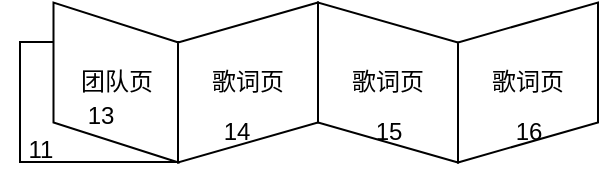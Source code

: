 <mxfile>
    <diagram id="AfgVbZnFRUw6qyYt4fwU" name="Page-1">
        <mxGraphModel dx="878" dy="587" grid="1" gridSize="10" guides="1" tooltips="1" connect="1" arrows="1" fold="1" page="1" pageScale="1" pageWidth="850" pageHeight="1100" background="#ffffff" math="0" shadow="0">
            <root>
                <mxCell id="0"/>
                <mxCell id="1" parent="0"/>
                <mxCell id="15" value="" style="rounded=0;whiteSpace=wrap;html=1;fillColor=none;" vertex="1" parent="1">
                    <mxGeometry x="40" y="171" width="79" height="60" as="geometry"/>
                </mxCell>
                <mxCell id="4" value="团队页" style="shape=parallelogram;perimeter=parallelogramPerimeter;whiteSpace=wrap;html=1;fixedSize=1;rotation=90;direction=west;fillColor=default;horizontal=0;" vertex="1" parent="1">
                    <mxGeometry x="48" y="160" width="80" height="62.5" as="geometry"/>
                </mxCell>
                <mxCell id="8" value="歌词页" style="shape=parallelogram;perimeter=parallelogramPerimeter;whiteSpace=wrap;html=1;fixedSize=1;rotation=90;direction=east;flipV=1;horizontal=0;" vertex="1" parent="1">
                    <mxGeometry x="114" y="156.25" width="80" height="70" as="geometry"/>
                </mxCell>
                <mxCell id="9" value="歌词页" style="shape=parallelogram;perimeter=parallelogramPerimeter;whiteSpace=wrap;html=1;fixedSize=1;rotation=90;direction=west;horizontal=0;" vertex="1" parent="1">
                    <mxGeometry x="184" y="156.25" width="80" height="70" as="geometry"/>
                </mxCell>
                <mxCell id="11" value="歌词页" style="shape=parallelogram;perimeter=parallelogramPerimeter;whiteSpace=wrap;html=1;fixedSize=1;rotation=90;direction=west;flipV=1;horizontal=0;" vertex="1" parent="1">
                    <mxGeometry x="254" y="156.25" width="80" height="70" as="geometry"/>
                </mxCell>
                <mxCell id="16" value="14" style="text;html=1;align=center;verticalAlign=middle;resizable=0;points=[];autosize=1;strokeColor=none;fillColor=none;" vertex="1" parent="1">
                    <mxGeometry x="128" y="201" width="40" height="30" as="geometry"/>
                </mxCell>
                <mxCell id="17" value="15" style="text;html=1;align=center;verticalAlign=middle;resizable=0;points=[];autosize=1;strokeColor=none;fillColor=none;" vertex="1" parent="1">
                    <mxGeometry x="204" y="201" width="40" height="30" as="geometry"/>
                </mxCell>
                <mxCell id="18" value="16" style="text;html=1;align=center;verticalAlign=middle;resizable=0;points=[];autosize=1;strokeColor=none;fillColor=none;" vertex="1" parent="1">
                    <mxGeometry x="274" y="201" width="40" height="30" as="geometry"/>
                </mxCell>
                <mxCell id="19" value="13" style="text;html=1;align=center;verticalAlign=middle;resizable=0;points=[];autosize=1;strokeColor=none;fillColor=none;" vertex="1" parent="1">
                    <mxGeometry x="59.5" y="192.5" width="40" height="30" as="geometry"/>
                </mxCell>
                <mxCell id="20" value="11" style="text;html=1;align=center;verticalAlign=middle;resizable=0;points=[];autosize=1;strokeColor=none;fillColor=none;" vertex="1" parent="1">
                    <mxGeometry x="30" y="210" width="40" height="30" as="geometry"/>
                </mxCell>
            </root>
        </mxGraphModel>
    </diagram>
</mxfile>